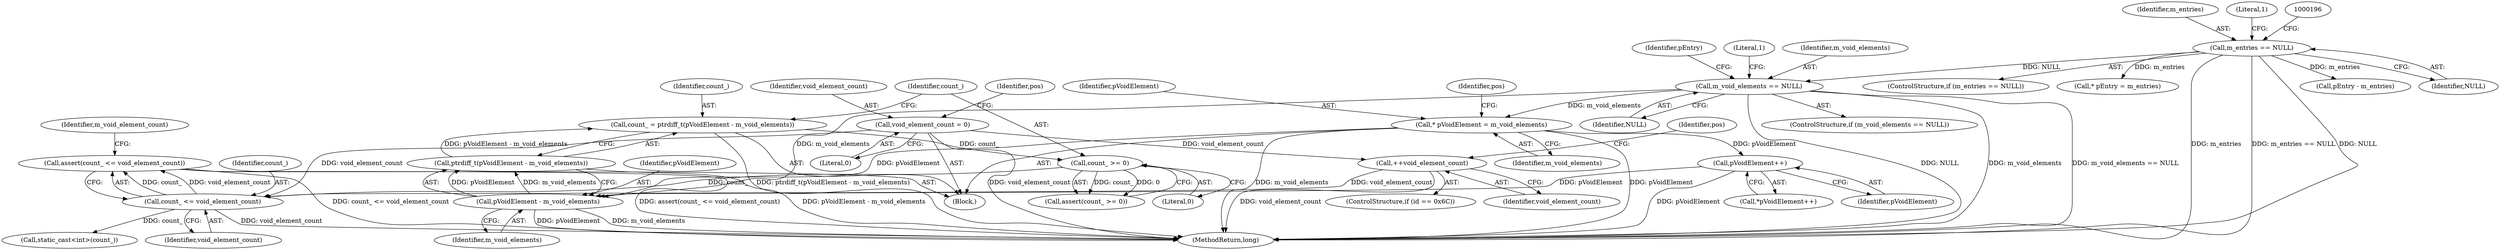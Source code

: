 digraph "0_Android_cc274e2abe8b2a6698a5c47d8aa4bb45f1f9538d_34@API" {
"1000347" [label="(Call,assert(count_ <= void_element_count))"];
"1000348" [label="(Call,count_ <= void_element_count)"];
"1000344" [label="(Call,count_ >= 0)"];
"1000337" [label="(Call,count_ = ptrdiff_t(pVoidElement - m_void_elements))"];
"1000339" [label="(Call,ptrdiff_t(pVoidElement - m_void_elements))"];
"1000340" [label="(Call,pVoidElement - m_void_elements)"];
"1000286" [label="(Call,pVoidElement++)"];
"1000212" [label="(Call,* pVoidElement = m_void_elements)"];
"1000201" [label="(Call,m_void_elements == NULL)"];
"1000189" [label="(Call,m_entries == NULL)"];
"1000166" [label="(Call,++void_element_count)"];
"1000130" [label="(Call,void_element_count = 0)"];
"1000209" [label="(Identifier,pEntry)"];
"1000190" [label="(Identifier,m_entries)"];
"1000338" [label="(Identifier,count_)"];
"1000194" [label="(Literal,1)"];
"1000348" [label="(Call,count_ <= void_element_count)"];
"1000321" [label="(Call,pEntry - m_entries)"];
"1000285" [label="(Call,*pVoidElement++)"];
"1000200" [label="(ControlStructure,if (m_void_elements == NULL))"];
"1000343" [label="(Call,assert(count_ >= 0))"];
"1000342" [label="(Identifier,m_void_elements)"];
"1000286" [label="(Call,pVoidElement++)"];
"1000203" [label="(Identifier,NULL)"];
"1000166" [label="(Call,++void_element_count)"];
"1000212" [label="(Call,* pVoidElement = m_void_elements)"];
"1000337" [label="(Call,count_ = ptrdiff_t(pVoidElement - m_void_elements))"];
"1000191" [label="(Identifier,NULL)"];
"1000162" [label="(ControlStructure,if (id == 0x6C))"];
"1000344" [label="(Call,count_ >= 0)"];
"1000214" [label="(Identifier,m_void_elements)"];
"1000341" [label="(Identifier,pVoidElement)"];
"1000130" [label="(Call,void_element_count = 0)"];
"1000345" [label="(Identifier,count_)"];
"1000201" [label="(Call,m_void_elements == NULL)"];
"1000189" [label="(Call,m_entries == NULL)"];
"1000213" [label="(Identifier,pVoidElement)"];
"1000135" [label="(Identifier,pos)"];
"1000358" [label="(MethodReturn,long)"];
"1000352" [label="(Identifier,m_void_element_count)"];
"1000346" [label="(Literal,0)"];
"1000206" [label="(Literal,1)"];
"1000349" [label="(Identifier,count_)"];
"1000350" [label="(Identifier,void_element_count)"];
"1000109" [label="(Block,)"];
"1000287" [label="(Identifier,pVoidElement)"];
"1000340" [label="(Call,pVoidElement - m_void_elements)"];
"1000132" [label="(Literal,0)"];
"1000188" [label="(ControlStructure,if (m_entries == NULL))"];
"1000216" [label="(Identifier,pos)"];
"1000208" [label="(Call,* pEntry = m_entries)"];
"1000353" [label="(Call,static_cast<int>(count_))"];
"1000202" [label="(Identifier,m_void_elements)"];
"1000131" [label="(Identifier,void_element_count)"];
"1000167" [label="(Identifier,void_element_count)"];
"1000339" [label="(Call,ptrdiff_t(pVoidElement - m_void_elements))"];
"1000169" [label="(Identifier,pos)"];
"1000347" [label="(Call,assert(count_ <= void_element_count))"];
"1000347" -> "1000109"  [label="AST: "];
"1000347" -> "1000348"  [label="CFG: "];
"1000348" -> "1000347"  [label="AST: "];
"1000352" -> "1000347"  [label="CFG: "];
"1000347" -> "1000358"  [label="DDG: count_ <= void_element_count"];
"1000347" -> "1000358"  [label="DDG: assert(count_ <= void_element_count)"];
"1000348" -> "1000347"  [label="DDG: count_"];
"1000348" -> "1000347"  [label="DDG: void_element_count"];
"1000348" -> "1000350"  [label="CFG: "];
"1000349" -> "1000348"  [label="AST: "];
"1000350" -> "1000348"  [label="AST: "];
"1000348" -> "1000358"  [label="DDG: void_element_count"];
"1000344" -> "1000348"  [label="DDG: count_"];
"1000166" -> "1000348"  [label="DDG: void_element_count"];
"1000130" -> "1000348"  [label="DDG: void_element_count"];
"1000348" -> "1000353"  [label="DDG: count_"];
"1000344" -> "1000343"  [label="AST: "];
"1000344" -> "1000346"  [label="CFG: "];
"1000345" -> "1000344"  [label="AST: "];
"1000346" -> "1000344"  [label="AST: "];
"1000343" -> "1000344"  [label="CFG: "];
"1000344" -> "1000343"  [label="DDG: count_"];
"1000344" -> "1000343"  [label="DDG: 0"];
"1000337" -> "1000344"  [label="DDG: count_"];
"1000337" -> "1000109"  [label="AST: "];
"1000337" -> "1000339"  [label="CFG: "];
"1000338" -> "1000337"  [label="AST: "];
"1000339" -> "1000337"  [label="AST: "];
"1000345" -> "1000337"  [label="CFG: "];
"1000337" -> "1000358"  [label="DDG: ptrdiff_t(pVoidElement - m_void_elements)"];
"1000339" -> "1000337"  [label="DDG: pVoidElement - m_void_elements"];
"1000339" -> "1000340"  [label="CFG: "];
"1000340" -> "1000339"  [label="AST: "];
"1000339" -> "1000358"  [label="DDG: pVoidElement - m_void_elements"];
"1000340" -> "1000339"  [label="DDG: pVoidElement"];
"1000340" -> "1000339"  [label="DDG: m_void_elements"];
"1000340" -> "1000342"  [label="CFG: "];
"1000341" -> "1000340"  [label="AST: "];
"1000342" -> "1000340"  [label="AST: "];
"1000340" -> "1000358"  [label="DDG: m_void_elements"];
"1000340" -> "1000358"  [label="DDG: pVoidElement"];
"1000286" -> "1000340"  [label="DDG: pVoidElement"];
"1000212" -> "1000340"  [label="DDG: pVoidElement"];
"1000201" -> "1000340"  [label="DDG: m_void_elements"];
"1000286" -> "1000285"  [label="AST: "];
"1000286" -> "1000287"  [label="CFG: "];
"1000287" -> "1000286"  [label="AST: "];
"1000285" -> "1000286"  [label="CFG: "];
"1000286" -> "1000358"  [label="DDG: pVoidElement"];
"1000212" -> "1000286"  [label="DDG: pVoidElement"];
"1000212" -> "1000109"  [label="AST: "];
"1000212" -> "1000214"  [label="CFG: "];
"1000213" -> "1000212"  [label="AST: "];
"1000214" -> "1000212"  [label="AST: "];
"1000216" -> "1000212"  [label="CFG: "];
"1000212" -> "1000358"  [label="DDG: m_void_elements"];
"1000212" -> "1000358"  [label="DDG: pVoidElement"];
"1000201" -> "1000212"  [label="DDG: m_void_elements"];
"1000201" -> "1000200"  [label="AST: "];
"1000201" -> "1000203"  [label="CFG: "];
"1000202" -> "1000201"  [label="AST: "];
"1000203" -> "1000201"  [label="AST: "];
"1000206" -> "1000201"  [label="CFG: "];
"1000209" -> "1000201"  [label="CFG: "];
"1000201" -> "1000358"  [label="DDG: m_void_elements == NULL"];
"1000201" -> "1000358"  [label="DDG: NULL"];
"1000201" -> "1000358"  [label="DDG: m_void_elements"];
"1000189" -> "1000201"  [label="DDG: NULL"];
"1000189" -> "1000188"  [label="AST: "];
"1000189" -> "1000191"  [label="CFG: "];
"1000190" -> "1000189"  [label="AST: "];
"1000191" -> "1000189"  [label="AST: "];
"1000194" -> "1000189"  [label="CFG: "];
"1000196" -> "1000189"  [label="CFG: "];
"1000189" -> "1000358"  [label="DDG: m_entries"];
"1000189" -> "1000358"  [label="DDG: m_entries == NULL"];
"1000189" -> "1000358"  [label="DDG: NULL"];
"1000189" -> "1000208"  [label="DDG: m_entries"];
"1000189" -> "1000321"  [label="DDG: m_entries"];
"1000166" -> "1000162"  [label="AST: "];
"1000166" -> "1000167"  [label="CFG: "];
"1000167" -> "1000166"  [label="AST: "];
"1000169" -> "1000166"  [label="CFG: "];
"1000166" -> "1000358"  [label="DDG: void_element_count"];
"1000130" -> "1000166"  [label="DDG: void_element_count"];
"1000130" -> "1000109"  [label="AST: "];
"1000130" -> "1000132"  [label="CFG: "];
"1000131" -> "1000130"  [label="AST: "];
"1000132" -> "1000130"  [label="AST: "];
"1000135" -> "1000130"  [label="CFG: "];
"1000130" -> "1000358"  [label="DDG: void_element_count"];
}

